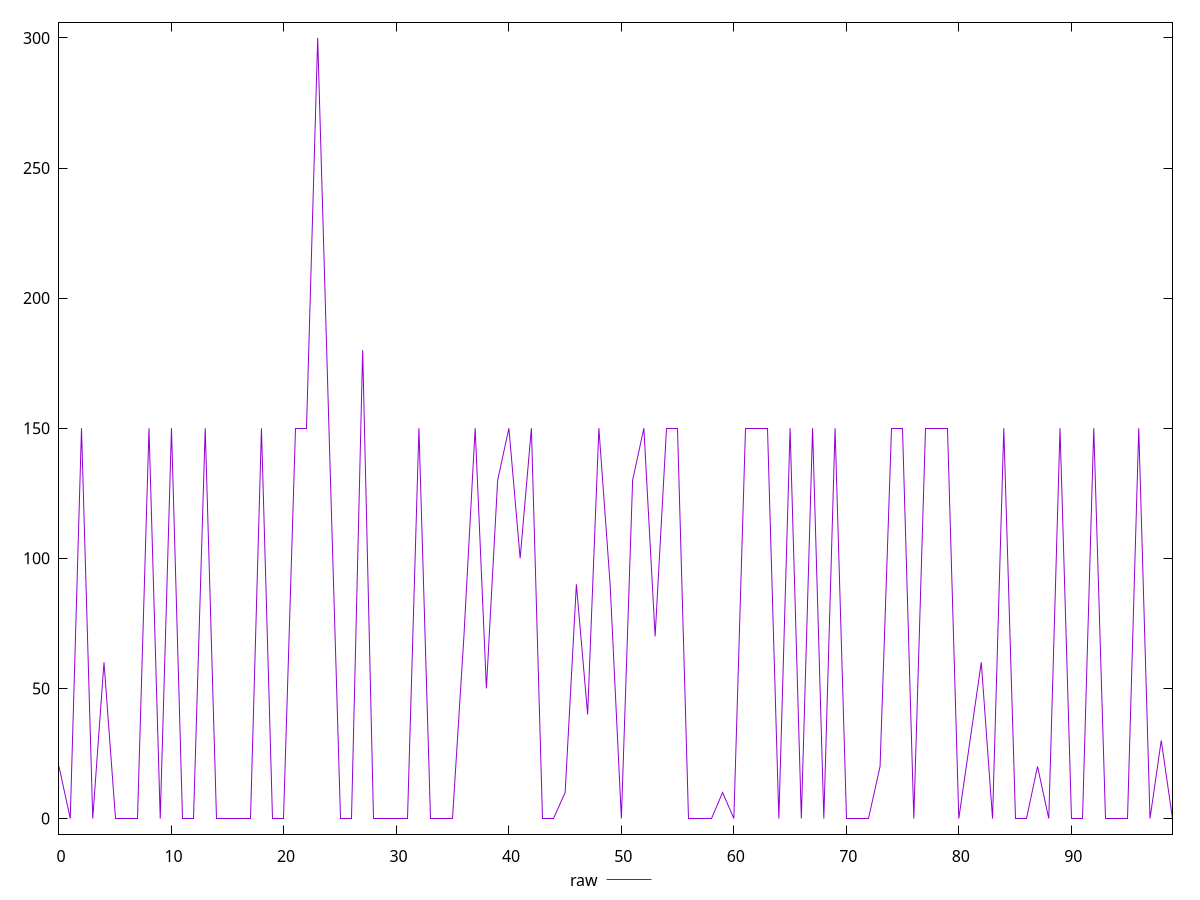 reset

$raw <<EOF
0 20
1 0
2 150
3 0
4 60
5 0
6 0
7 0
8 150
9 0
10 150
11 0
12 0
13 150
14 0
15 0
16 0
17 0
18 150
19 0
20 0
21 150
22 150
23 300
24 150
25 0
26 0
27 180
28 0
29 0
30 0
31 0
32 150
33 0
34 0
35 0
36 70
37 150
38 50
39 130
40 150
41 100
42 150
43 0
44 0
45 10
46 90
47 40
48 150
49 90
50 0
51 130
52 150
53 70
54 150
55 150
56 0
57 0
58 0
59 10
60 0
61 150
62 150
63 150
64 0
65 150
66 0
67 150
68 0
69 150
70 0
71 0
72 0
73 20
74 150
75 150
76 0
77 150
78 150
79 150
80 0
81 30
82 60
83 0
84 150
85 0
86 0
87 20
88 0
89 150
90 0
91 0
92 150
93 0
94 0
95 0
96 150
97 0
98 30
99 0
EOF

set key outside below
set xrange [0:99]
set yrange [-6:306]
set trange [-6:306]
set terminal svg size 640, 500 enhanced background rgb 'white'
set output "report_00015_2021-02-09T16-11-33.973Z/unminified-javascript/samples/pages/raw/values.svg"

plot $raw title "raw" with line

reset
